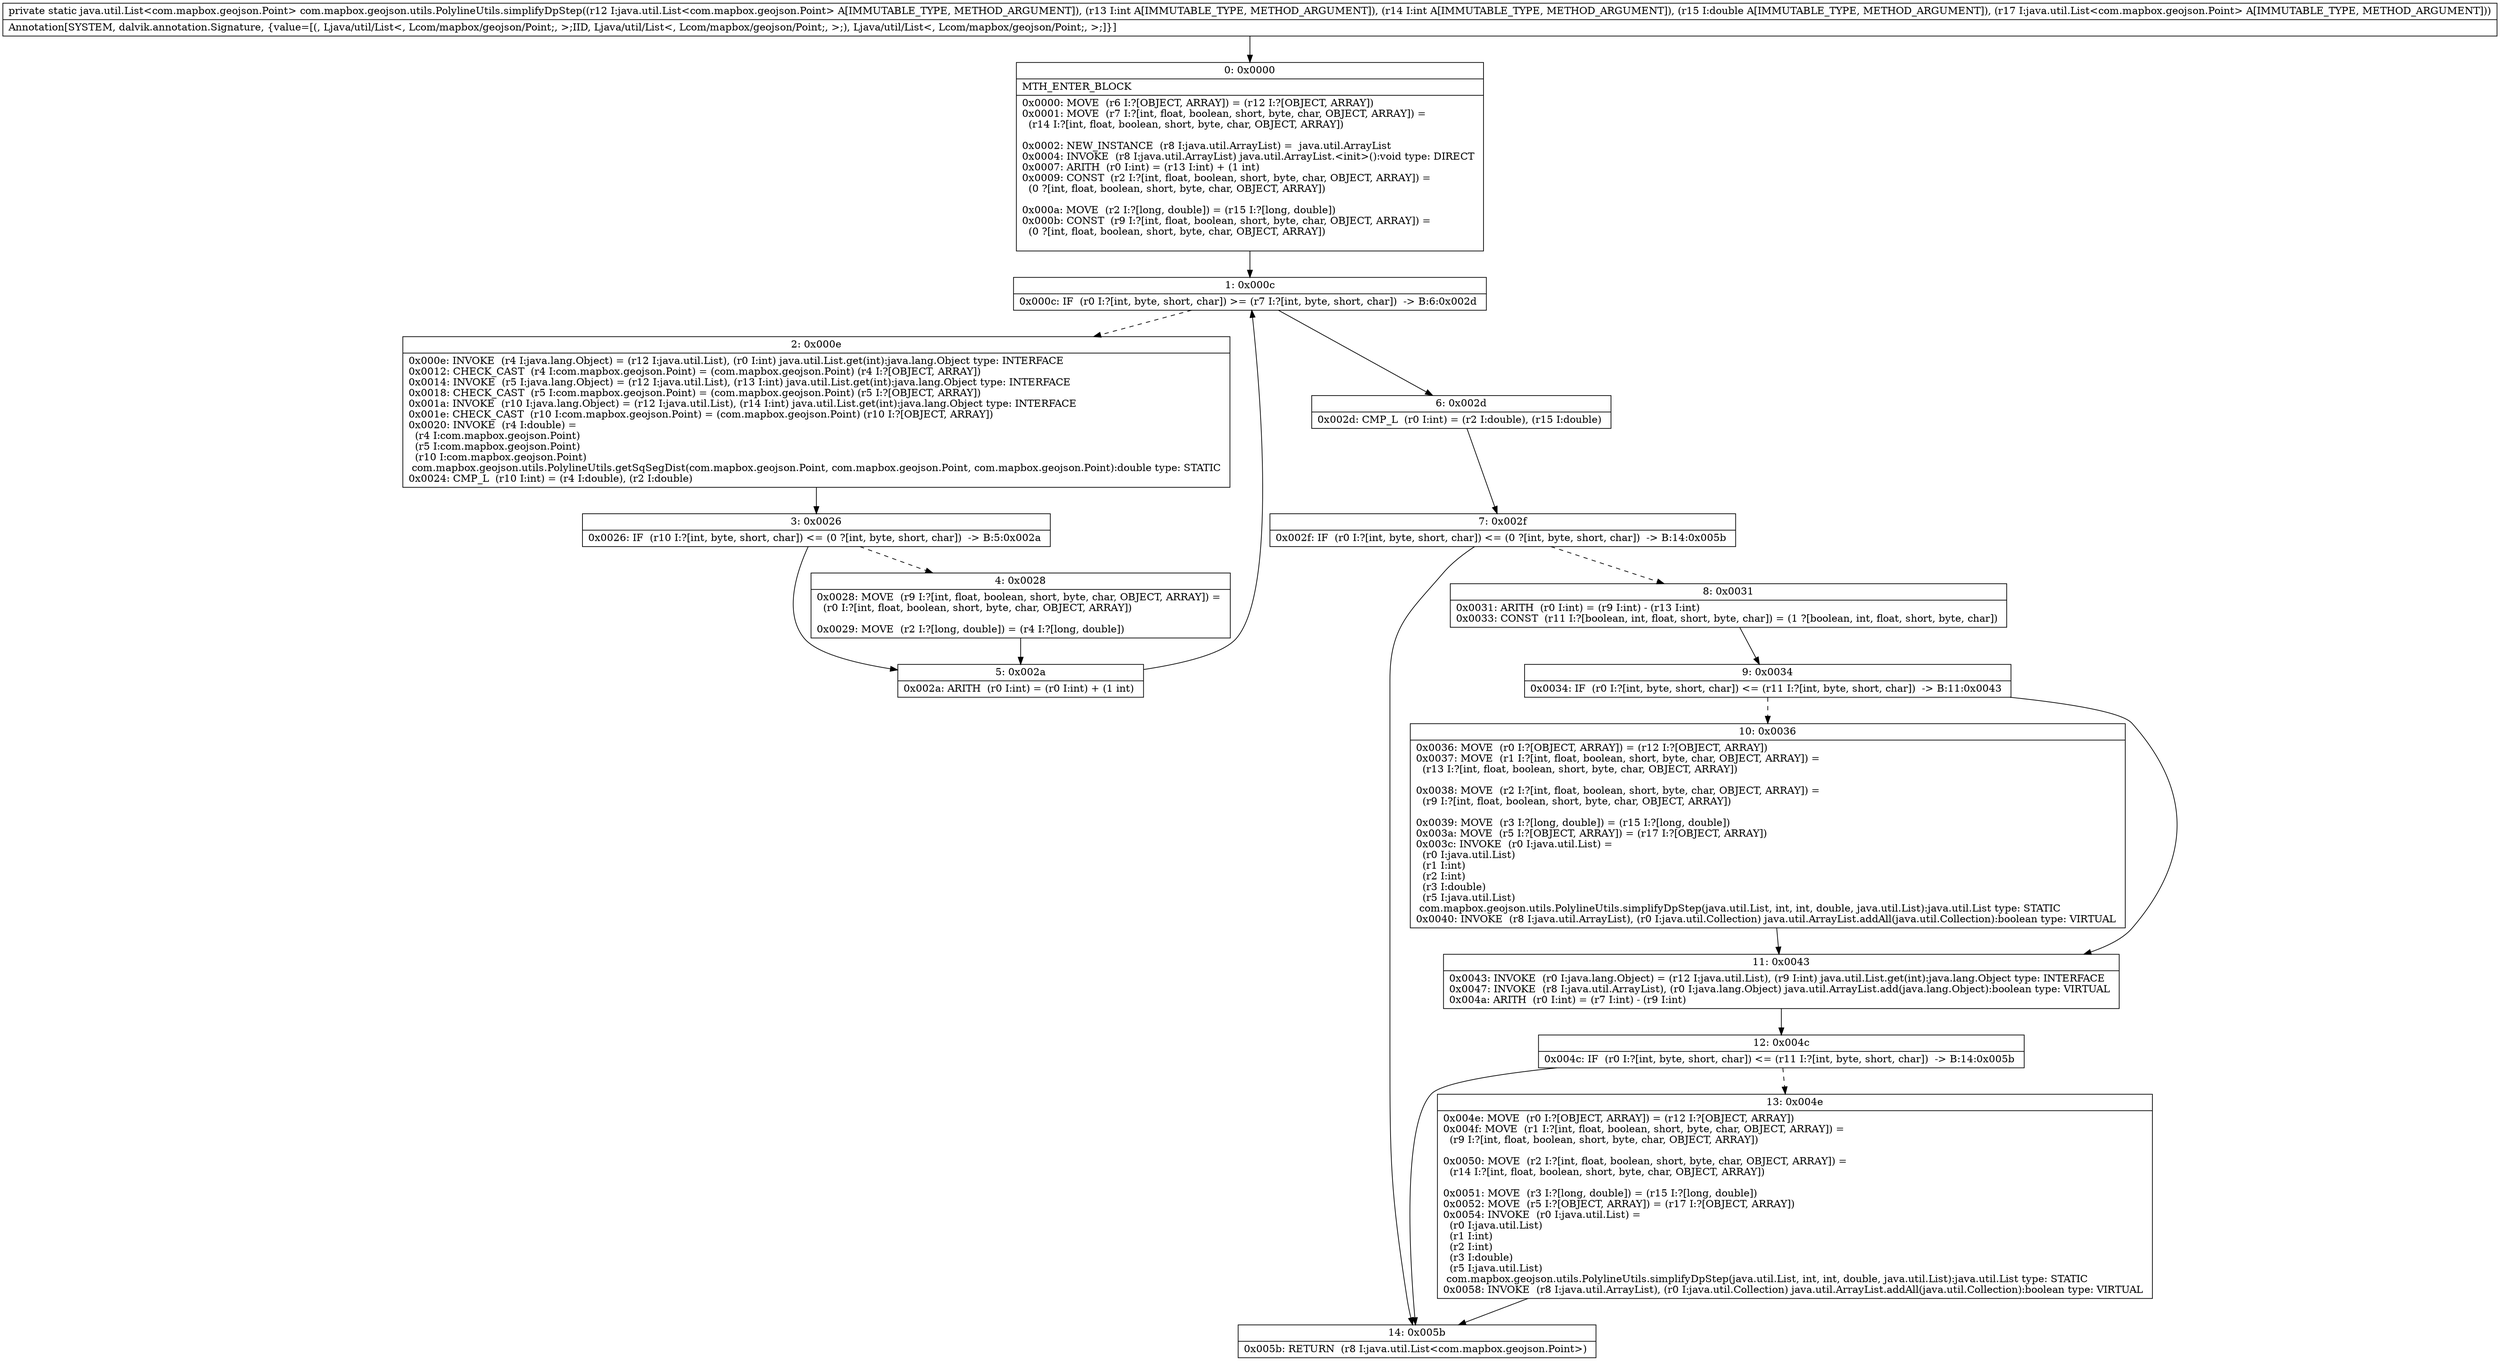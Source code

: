digraph "CFG forcom.mapbox.geojson.utils.PolylineUtils.simplifyDpStep(Ljava\/util\/List;IIDLjava\/util\/List;)Ljava\/util\/List;" {
Node_0 [shape=record,label="{0\:\ 0x0000|MTH_ENTER_BLOCK\l|0x0000: MOVE  (r6 I:?[OBJECT, ARRAY]) = (r12 I:?[OBJECT, ARRAY]) \l0x0001: MOVE  (r7 I:?[int, float, boolean, short, byte, char, OBJECT, ARRAY]) = \l  (r14 I:?[int, float, boolean, short, byte, char, OBJECT, ARRAY])\l \l0x0002: NEW_INSTANCE  (r8 I:java.util.ArrayList) =  java.util.ArrayList \l0x0004: INVOKE  (r8 I:java.util.ArrayList) java.util.ArrayList.\<init\>():void type: DIRECT \l0x0007: ARITH  (r0 I:int) = (r13 I:int) + (1 int) \l0x0009: CONST  (r2 I:?[int, float, boolean, short, byte, char, OBJECT, ARRAY]) = \l  (0 ?[int, float, boolean, short, byte, char, OBJECT, ARRAY])\l \l0x000a: MOVE  (r2 I:?[long, double]) = (r15 I:?[long, double]) \l0x000b: CONST  (r9 I:?[int, float, boolean, short, byte, char, OBJECT, ARRAY]) = \l  (0 ?[int, float, boolean, short, byte, char, OBJECT, ARRAY])\l \l}"];
Node_1 [shape=record,label="{1\:\ 0x000c|0x000c: IF  (r0 I:?[int, byte, short, char]) \>= (r7 I:?[int, byte, short, char])  \-\> B:6:0x002d \l}"];
Node_2 [shape=record,label="{2\:\ 0x000e|0x000e: INVOKE  (r4 I:java.lang.Object) = (r12 I:java.util.List), (r0 I:int) java.util.List.get(int):java.lang.Object type: INTERFACE \l0x0012: CHECK_CAST  (r4 I:com.mapbox.geojson.Point) = (com.mapbox.geojson.Point) (r4 I:?[OBJECT, ARRAY]) \l0x0014: INVOKE  (r5 I:java.lang.Object) = (r12 I:java.util.List), (r13 I:int) java.util.List.get(int):java.lang.Object type: INTERFACE \l0x0018: CHECK_CAST  (r5 I:com.mapbox.geojson.Point) = (com.mapbox.geojson.Point) (r5 I:?[OBJECT, ARRAY]) \l0x001a: INVOKE  (r10 I:java.lang.Object) = (r12 I:java.util.List), (r14 I:int) java.util.List.get(int):java.lang.Object type: INTERFACE \l0x001e: CHECK_CAST  (r10 I:com.mapbox.geojson.Point) = (com.mapbox.geojson.Point) (r10 I:?[OBJECT, ARRAY]) \l0x0020: INVOKE  (r4 I:double) = \l  (r4 I:com.mapbox.geojson.Point)\l  (r5 I:com.mapbox.geojson.Point)\l  (r10 I:com.mapbox.geojson.Point)\l com.mapbox.geojson.utils.PolylineUtils.getSqSegDist(com.mapbox.geojson.Point, com.mapbox.geojson.Point, com.mapbox.geojson.Point):double type: STATIC \l0x0024: CMP_L  (r10 I:int) = (r4 I:double), (r2 I:double) \l}"];
Node_3 [shape=record,label="{3\:\ 0x0026|0x0026: IF  (r10 I:?[int, byte, short, char]) \<= (0 ?[int, byte, short, char])  \-\> B:5:0x002a \l}"];
Node_4 [shape=record,label="{4\:\ 0x0028|0x0028: MOVE  (r9 I:?[int, float, boolean, short, byte, char, OBJECT, ARRAY]) = \l  (r0 I:?[int, float, boolean, short, byte, char, OBJECT, ARRAY])\l \l0x0029: MOVE  (r2 I:?[long, double]) = (r4 I:?[long, double]) \l}"];
Node_5 [shape=record,label="{5\:\ 0x002a|0x002a: ARITH  (r0 I:int) = (r0 I:int) + (1 int) \l}"];
Node_6 [shape=record,label="{6\:\ 0x002d|0x002d: CMP_L  (r0 I:int) = (r2 I:double), (r15 I:double) \l}"];
Node_7 [shape=record,label="{7\:\ 0x002f|0x002f: IF  (r0 I:?[int, byte, short, char]) \<= (0 ?[int, byte, short, char])  \-\> B:14:0x005b \l}"];
Node_8 [shape=record,label="{8\:\ 0x0031|0x0031: ARITH  (r0 I:int) = (r9 I:int) \- (r13 I:int) \l0x0033: CONST  (r11 I:?[boolean, int, float, short, byte, char]) = (1 ?[boolean, int, float, short, byte, char]) \l}"];
Node_9 [shape=record,label="{9\:\ 0x0034|0x0034: IF  (r0 I:?[int, byte, short, char]) \<= (r11 I:?[int, byte, short, char])  \-\> B:11:0x0043 \l}"];
Node_10 [shape=record,label="{10\:\ 0x0036|0x0036: MOVE  (r0 I:?[OBJECT, ARRAY]) = (r12 I:?[OBJECT, ARRAY]) \l0x0037: MOVE  (r1 I:?[int, float, boolean, short, byte, char, OBJECT, ARRAY]) = \l  (r13 I:?[int, float, boolean, short, byte, char, OBJECT, ARRAY])\l \l0x0038: MOVE  (r2 I:?[int, float, boolean, short, byte, char, OBJECT, ARRAY]) = \l  (r9 I:?[int, float, boolean, short, byte, char, OBJECT, ARRAY])\l \l0x0039: MOVE  (r3 I:?[long, double]) = (r15 I:?[long, double]) \l0x003a: MOVE  (r5 I:?[OBJECT, ARRAY]) = (r17 I:?[OBJECT, ARRAY]) \l0x003c: INVOKE  (r0 I:java.util.List) = \l  (r0 I:java.util.List)\l  (r1 I:int)\l  (r2 I:int)\l  (r3 I:double)\l  (r5 I:java.util.List)\l com.mapbox.geojson.utils.PolylineUtils.simplifyDpStep(java.util.List, int, int, double, java.util.List):java.util.List type: STATIC \l0x0040: INVOKE  (r8 I:java.util.ArrayList), (r0 I:java.util.Collection) java.util.ArrayList.addAll(java.util.Collection):boolean type: VIRTUAL \l}"];
Node_11 [shape=record,label="{11\:\ 0x0043|0x0043: INVOKE  (r0 I:java.lang.Object) = (r12 I:java.util.List), (r9 I:int) java.util.List.get(int):java.lang.Object type: INTERFACE \l0x0047: INVOKE  (r8 I:java.util.ArrayList), (r0 I:java.lang.Object) java.util.ArrayList.add(java.lang.Object):boolean type: VIRTUAL \l0x004a: ARITH  (r0 I:int) = (r7 I:int) \- (r9 I:int) \l}"];
Node_12 [shape=record,label="{12\:\ 0x004c|0x004c: IF  (r0 I:?[int, byte, short, char]) \<= (r11 I:?[int, byte, short, char])  \-\> B:14:0x005b \l}"];
Node_13 [shape=record,label="{13\:\ 0x004e|0x004e: MOVE  (r0 I:?[OBJECT, ARRAY]) = (r12 I:?[OBJECT, ARRAY]) \l0x004f: MOVE  (r1 I:?[int, float, boolean, short, byte, char, OBJECT, ARRAY]) = \l  (r9 I:?[int, float, boolean, short, byte, char, OBJECT, ARRAY])\l \l0x0050: MOVE  (r2 I:?[int, float, boolean, short, byte, char, OBJECT, ARRAY]) = \l  (r14 I:?[int, float, boolean, short, byte, char, OBJECT, ARRAY])\l \l0x0051: MOVE  (r3 I:?[long, double]) = (r15 I:?[long, double]) \l0x0052: MOVE  (r5 I:?[OBJECT, ARRAY]) = (r17 I:?[OBJECT, ARRAY]) \l0x0054: INVOKE  (r0 I:java.util.List) = \l  (r0 I:java.util.List)\l  (r1 I:int)\l  (r2 I:int)\l  (r3 I:double)\l  (r5 I:java.util.List)\l com.mapbox.geojson.utils.PolylineUtils.simplifyDpStep(java.util.List, int, int, double, java.util.List):java.util.List type: STATIC \l0x0058: INVOKE  (r8 I:java.util.ArrayList), (r0 I:java.util.Collection) java.util.ArrayList.addAll(java.util.Collection):boolean type: VIRTUAL \l}"];
Node_14 [shape=record,label="{14\:\ 0x005b|0x005b: RETURN  (r8 I:java.util.List\<com.mapbox.geojson.Point\>) \l}"];
MethodNode[shape=record,label="{private static java.util.List\<com.mapbox.geojson.Point\> com.mapbox.geojson.utils.PolylineUtils.simplifyDpStep((r12 I:java.util.List\<com.mapbox.geojson.Point\> A[IMMUTABLE_TYPE, METHOD_ARGUMENT]), (r13 I:int A[IMMUTABLE_TYPE, METHOD_ARGUMENT]), (r14 I:int A[IMMUTABLE_TYPE, METHOD_ARGUMENT]), (r15 I:double A[IMMUTABLE_TYPE, METHOD_ARGUMENT]), (r17 I:java.util.List\<com.mapbox.geojson.Point\> A[IMMUTABLE_TYPE, METHOD_ARGUMENT]))  | Annotation[SYSTEM, dalvik.annotation.Signature, \{value=[(, Ljava\/util\/List\<, Lcom\/mapbox\/geojson\/Point;, \>;IID, Ljava\/util\/List\<, Lcom\/mapbox\/geojson\/Point;, \>;), Ljava\/util\/List\<, Lcom\/mapbox\/geojson\/Point;, \>;]\}]\l}"];
MethodNode -> Node_0;
Node_0 -> Node_1;
Node_1 -> Node_2[style=dashed];
Node_1 -> Node_6;
Node_2 -> Node_3;
Node_3 -> Node_4[style=dashed];
Node_3 -> Node_5;
Node_4 -> Node_5;
Node_5 -> Node_1;
Node_6 -> Node_7;
Node_7 -> Node_8[style=dashed];
Node_7 -> Node_14;
Node_8 -> Node_9;
Node_9 -> Node_10[style=dashed];
Node_9 -> Node_11;
Node_10 -> Node_11;
Node_11 -> Node_12;
Node_12 -> Node_13[style=dashed];
Node_12 -> Node_14;
Node_13 -> Node_14;
}

